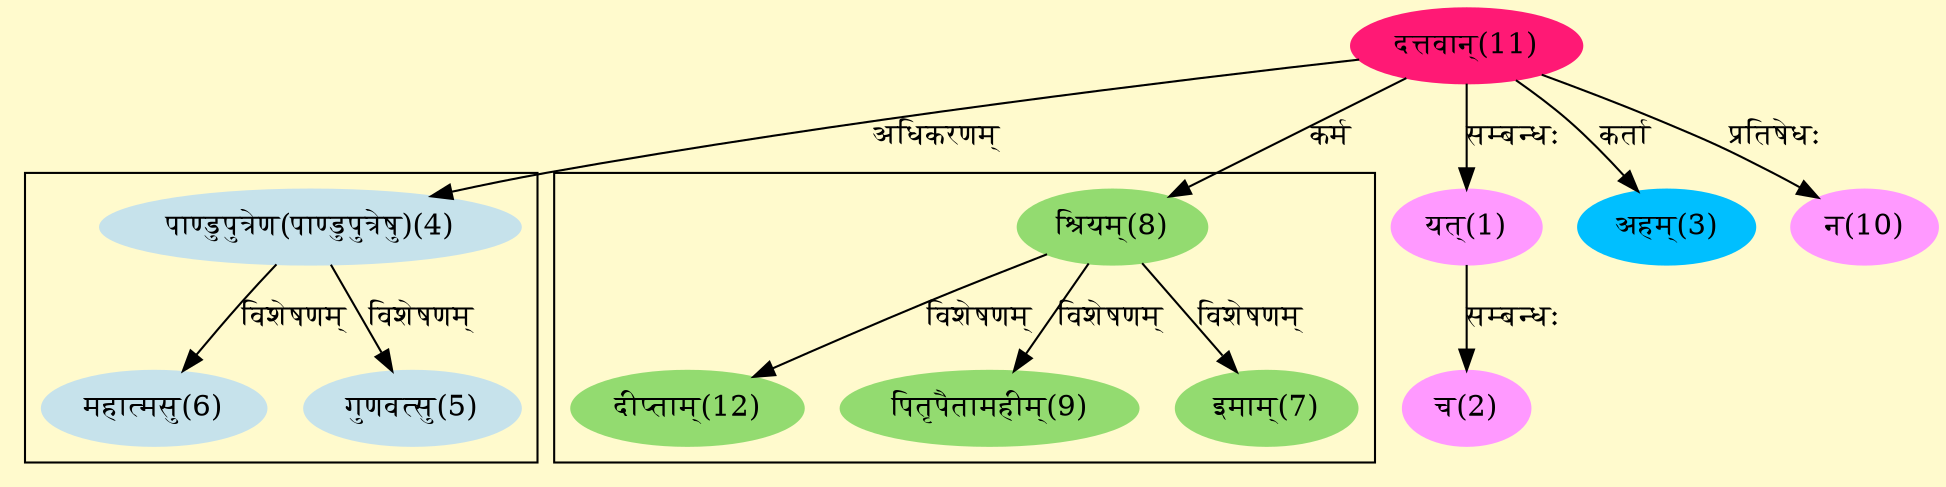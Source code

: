 digraph G{
rankdir=BT;
 compound=true;
 bgcolor="lemonchiffon1";

subgraph cluster_1{
Node5 [style=filled, color="#C6E2EB" label = "गुणवत्सु(5)"]
Node4 [style=filled, color="#C6E2EB" label = "पाण्डुपुत्रेण(पाण्डुपुत्रेषु)(4)"]
Node6 [style=filled, color="#C6E2EB" label = "महात्मसु(6)"]

}

subgraph cluster_2{
Node7 [style=filled, color="#93DB70" label = "इमाम्(7)"]
Node8 [style=filled, color="#93DB70" label = "श्रियम्(8)"]
Node9 [style=filled, color="#93DB70" label = "पितृपैतामहीम्(9)"]
Node12 [style=filled, color="#93DB70" label = "दीप्ताम्(12)"]

}
Node1 [style=filled, color="#FF99FF" label = "यत्(1)"]
Node11 [style=filled, color="#FF1975" label = "दत्तवान्(11)"]
Node2 [style=filled, color="#FF99FF" label = "च(2)"]
Node3 [style=filled, color="#00BFFF" label = "अहम्(3)"]
Node4 [style=filled, color="#C6E2EB" label = "पाण्डुपुत्रेण(पाण्डुपुत्रेषु)(4)"]
Node8 [style=filled, color="#93DB70" label = "श्रियम्(8)"]
Node10 [style=filled, color="#FF99FF" label = "न(10)"]
/* Start of Relations section */

Node1 -> Node11 [  label="सम्बन्धः"  dir="back" ]
Node2 -> Node1 [  label="सम्बन्धः"  dir="back" ]
Node3 -> Node11 [  label="कर्ता"  dir="back" ]
Node4 -> Node11 [  label="अधिकरणम्"  dir="back" ]
Node5 -> Node4 [  label="विशेषणम्"  dir="back" ]
Node6 -> Node4 [  label="विशेषणम्"  dir="back" ]
Node7 -> Node8 [  label="विशेषणम्"  dir="back" ]
Node8 -> Node11 [  label="कर्म"  dir="back" ]
Node9 -> Node8 [  label="विशेषणम्"  dir="back" ]
Node10 -> Node11 [  label="प्रतिषेधः"  dir="back" ]
Node12 -> Node8 [  label="विशेषणम्"  dir="back" ]
}
